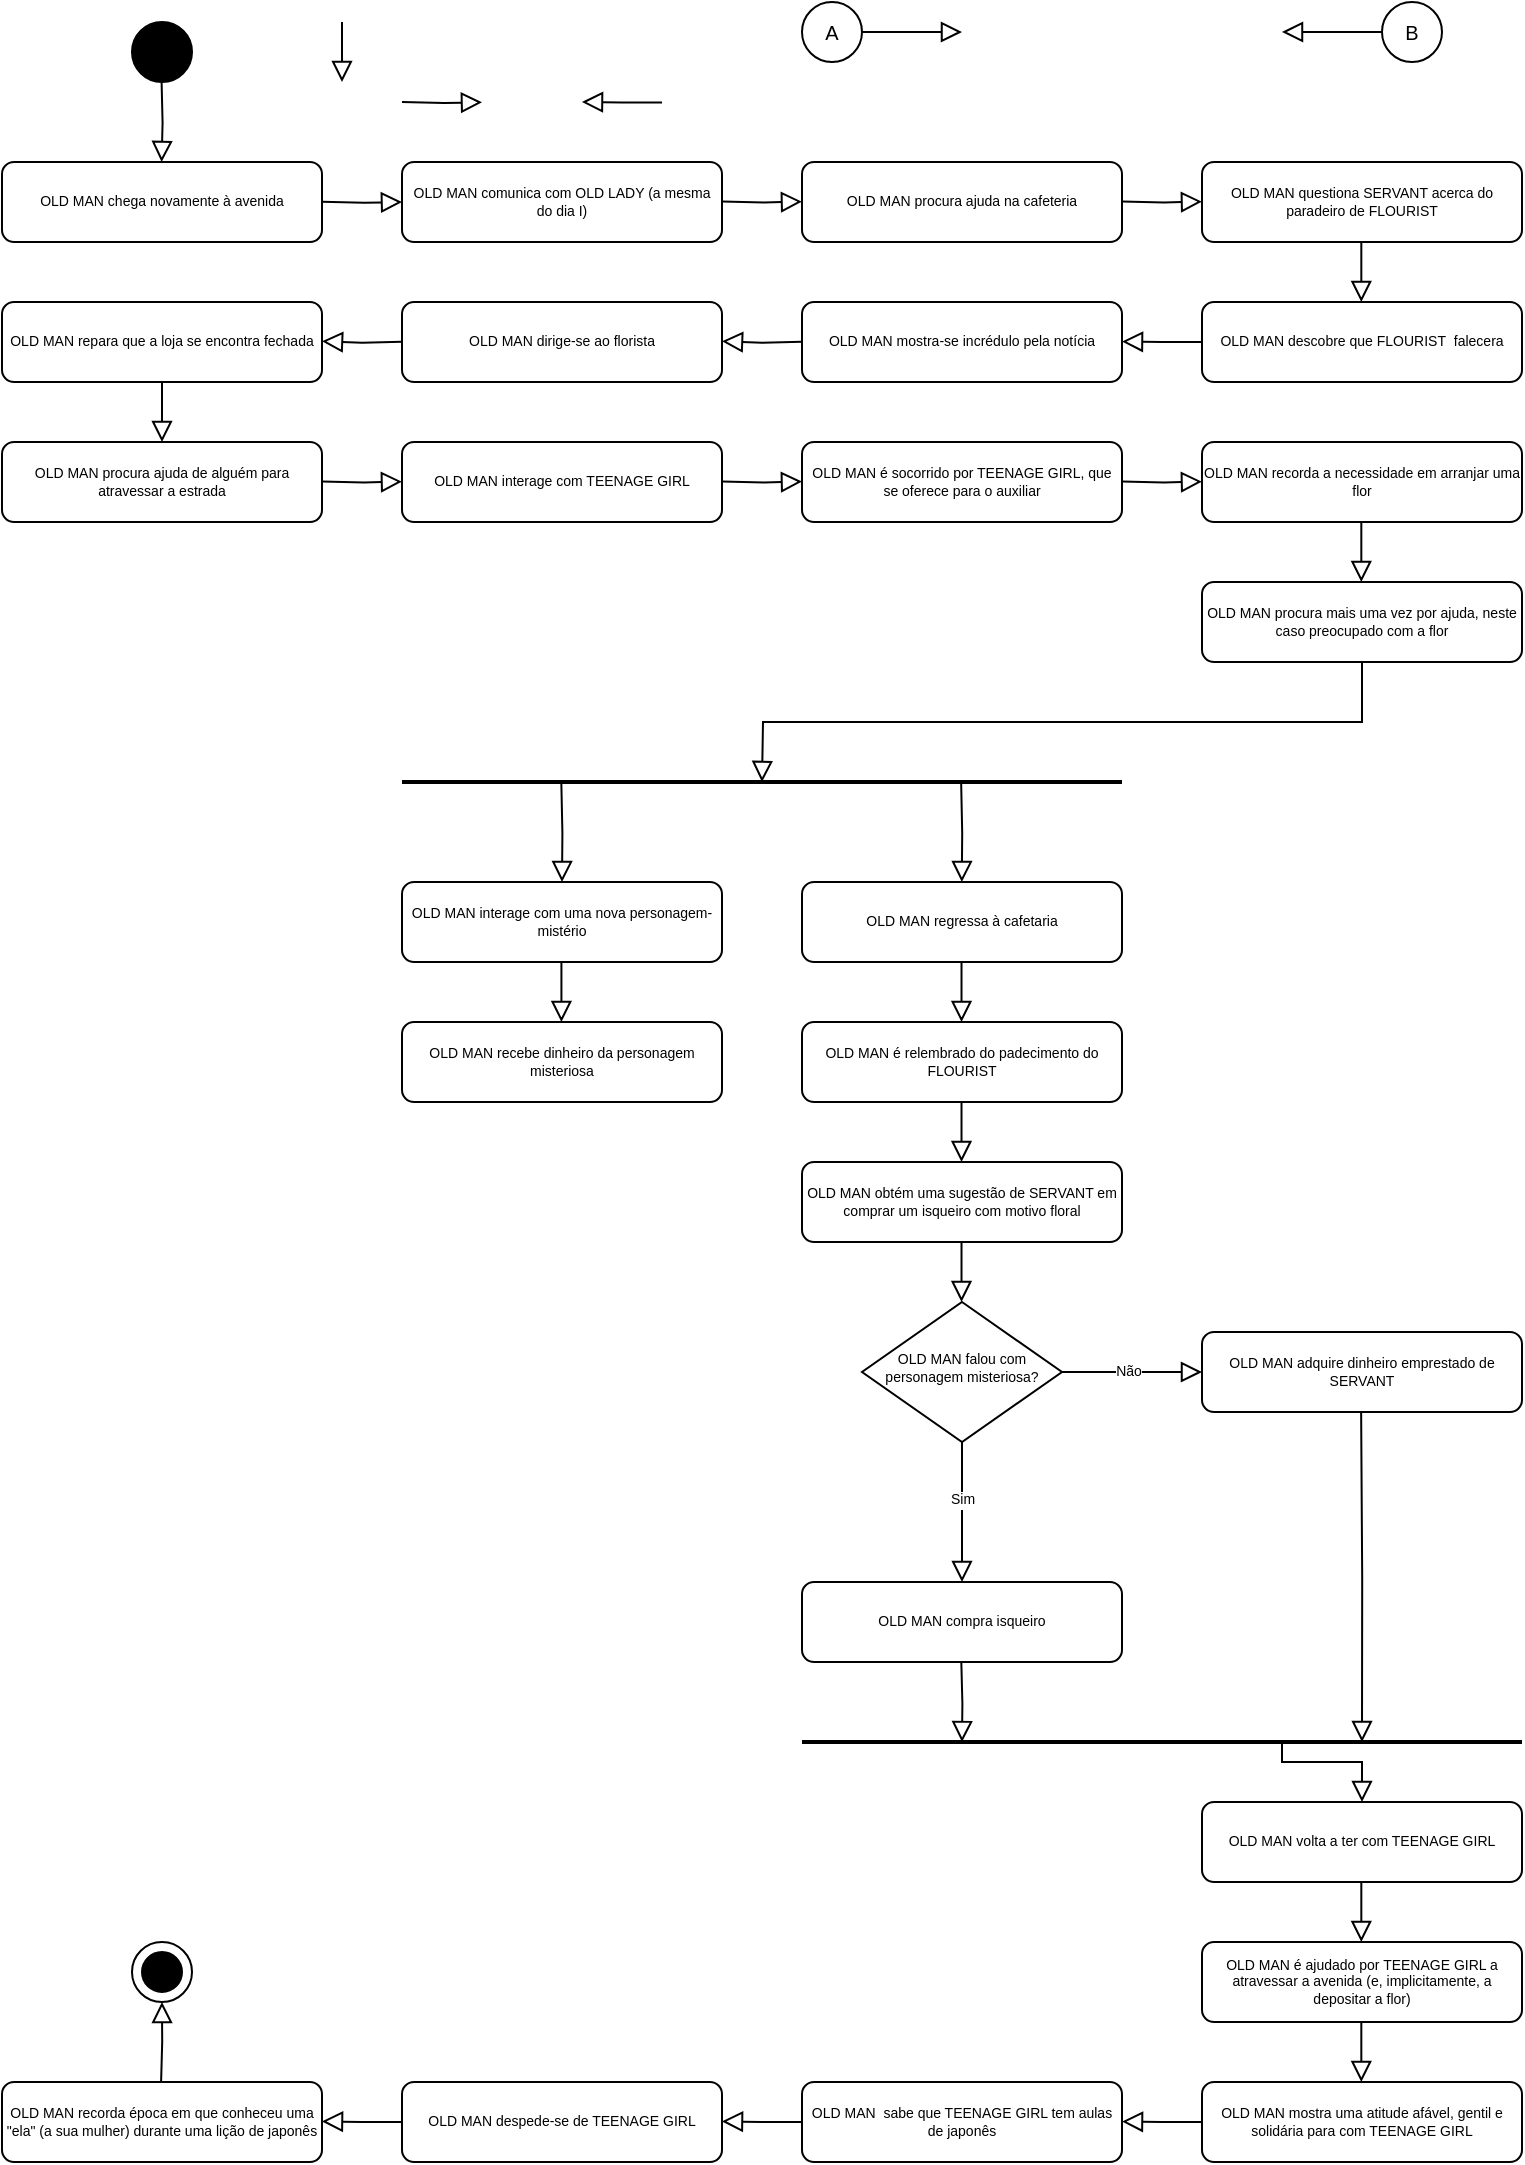 <mxfile version="21.7.5" type="device">
  <diagram name="Page-1" id="JuS9gFbNcXVkm7ylzjX6">
    <mxGraphModel dx="1393" dy="758" grid="1" gridSize="10" guides="1" tooltips="1" connect="1" arrows="1" fold="1" page="1" pageScale="1" pageWidth="850" pageHeight="1100" math="0" shadow="0">
      <root>
        <mxCell id="0" />
        <mxCell id="1" parent="0" />
        <mxCell id="ptp4onJxxCEYxqdRIcnH-1" value="OLD MAN chega novamente à avenida" style="rounded=1;whiteSpace=wrap;html=1;fontSize=7;glass=0;strokeWidth=1;shadow=0;" vertex="1" parent="1">
          <mxGeometry x="40" y="90" width="160" height="40" as="geometry" />
        </mxCell>
        <mxCell id="ptp4onJxxCEYxqdRIcnH-2" value="OLD MAN comunica com OLD LADY (a mesma do dia I)" style="rounded=1;whiteSpace=wrap;html=1;fontSize=7;glass=0;strokeWidth=1;shadow=0;" vertex="1" parent="1">
          <mxGeometry x="240" y="90" width="160" height="40" as="geometry" />
        </mxCell>
        <mxCell id="ptp4onJxxCEYxqdRIcnH-3" value="" style="rounded=0;html=1;jettySize=auto;orthogonalLoop=1;fontSize=7;endArrow=block;endFill=0;endSize=8;strokeWidth=1;shadow=0;labelBackgroundColor=none;edgeStyle=orthogonalEdgeStyle;exitX=0.5;exitY=1;exitDx=0;exitDy=0;" edge="1" parent="1">
          <mxGeometry y="20" relative="1" as="geometry">
            <mxPoint as="offset" />
            <mxPoint x="210" y="20" as="sourcePoint" />
            <mxPoint x="210" y="50" as="targetPoint" />
          </mxGeometry>
        </mxCell>
        <mxCell id="ptp4onJxxCEYxqdRIcnH-4" value="&lt;font style=&quot;font-size: 10px;&quot;&gt;A&lt;/font&gt;" style="ellipse;whiteSpace=wrap;html=1;aspect=fixed;fontSize=7;" vertex="1" parent="1">
          <mxGeometry x="440" y="10" width="30" height="30" as="geometry" />
        </mxCell>
        <mxCell id="ptp4onJxxCEYxqdRIcnH-5" value="" style="rounded=0;html=1;jettySize=auto;orthogonalLoop=1;fontSize=7;endArrow=block;endFill=0;endSize=8;strokeWidth=1;shadow=0;labelBackgroundColor=none;edgeStyle=orthogonalEdgeStyle;exitX=1;exitY=0.5;exitDx=0;exitDy=0;" edge="1" parent="1" source="ptp4onJxxCEYxqdRIcnH-4">
          <mxGeometry y="20" relative="1" as="geometry">
            <mxPoint as="offset" />
            <mxPoint x="860" y="45" as="sourcePoint" />
            <mxPoint x="520" y="25" as="targetPoint" />
          </mxGeometry>
        </mxCell>
        <mxCell id="ptp4onJxxCEYxqdRIcnH-6" value="&lt;font style=&quot;font-size: 10px;&quot;&gt;B&lt;/font&gt;" style="ellipse;whiteSpace=wrap;html=1;aspect=fixed;fontSize=7;" vertex="1" parent="1">
          <mxGeometry x="730" y="10" width="30" height="30" as="geometry" />
        </mxCell>
        <mxCell id="ptp4onJxxCEYxqdRIcnH-7" value="" style="rounded=0;html=1;jettySize=auto;orthogonalLoop=1;fontSize=7;endArrow=block;endFill=0;endSize=8;strokeWidth=1;shadow=0;labelBackgroundColor=none;edgeStyle=orthogonalEdgeStyle;exitX=0;exitY=0.5;exitDx=0;exitDy=0;entryX=1;entryY=0.5;entryDx=0;entryDy=0;" edge="1" parent="1" source="ptp4onJxxCEYxqdRIcnH-6">
          <mxGeometry y="20" relative="1" as="geometry">
            <mxPoint as="offset" />
            <mxPoint x="860" y="45" as="sourcePoint" />
            <mxPoint x="680" y="25" as="targetPoint" />
          </mxGeometry>
        </mxCell>
        <mxCell id="ptp4onJxxCEYxqdRIcnH-8" value="" style="ellipse;whiteSpace=wrap;html=1;aspect=fixed;fontSize=7;fillColor=#000000;" vertex="1" parent="1">
          <mxGeometry x="105" y="20" width="30" height="30" as="geometry" />
        </mxCell>
        <mxCell id="ptp4onJxxCEYxqdRIcnH-9" value="" style="rounded=0;html=1;jettySize=auto;orthogonalLoop=1;fontSize=7;endArrow=block;endFill=0;endSize=8;strokeWidth=1;shadow=0;labelBackgroundColor=none;edgeStyle=orthogonalEdgeStyle;" edge="1" parent="1">
          <mxGeometry y="20" relative="1" as="geometry">
            <mxPoint as="offset" />
            <mxPoint x="119.8" y="50" as="sourcePoint" />
            <mxPoint x="119.8" y="90" as="targetPoint" />
          </mxGeometry>
        </mxCell>
        <mxCell id="ptp4onJxxCEYxqdRIcnH-10" value="OLD MAN procura ajuda na cafeteria" style="rounded=1;whiteSpace=wrap;html=1;fontSize=7;glass=0;strokeWidth=1;shadow=0;" vertex="1" parent="1">
          <mxGeometry x="440" y="90" width="160" height="40" as="geometry" />
        </mxCell>
        <mxCell id="ptp4onJxxCEYxqdRIcnH-11" value="" style="rounded=0;html=1;jettySize=auto;orthogonalLoop=1;fontSize=7;endArrow=block;endFill=0;endSize=8;strokeWidth=1;shadow=0;labelBackgroundColor=none;edgeStyle=orthogonalEdgeStyle;exitX=0.5;exitY=1;exitDx=0;exitDy=0;" edge="1" parent="1">
          <mxGeometry y="20" relative="1" as="geometry">
            <mxPoint as="offset" />
            <mxPoint x="719.66" y="130" as="sourcePoint" />
            <mxPoint x="719.66" y="160" as="targetPoint" />
          </mxGeometry>
        </mxCell>
        <mxCell id="ptp4onJxxCEYxqdRIcnH-12" value="OLD MAN questiona SERVANT acerca do paradeiro de FLOURIST" style="rounded=1;whiteSpace=wrap;html=1;fontSize=7;glass=0;strokeWidth=1;shadow=0;" vertex="1" parent="1">
          <mxGeometry x="640" y="90" width="160" height="40" as="geometry" />
        </mxCell>
        <mxCell id="ptp4onJxxCEYxqdRIcnH-13" value="OLD MAN descobre que FLOURIST&amp;nbsp; falecera" style="rounded=1;whiteSpace=wrap;html=1;fontSize=7;glass=0;strokeWidth=1;shadow=0;" vertex="1" parent="1">
          <mxGeometry x="640" y="160" width="160" height="40" as="geometry" />
        </mxCell>
        <mxCell id="ptp4onJxxCEYxqdRIcnH-14" value="OLD MAN mostra-se incrédulo pela notícia" style="rounded=1;whiteSpace=wrap;html=1;fontSize=7;glass=0;strokeWidth=1;shadow=0;" vertex="1" parent="1">
          <mxGeometry x="440" y="160" width="160" height="40" as="geometry" />
        </mxCell>
        <mxCell id="ptp4onJxxCEYxqdRIcnH-15" value="OLD MAN dirige-se ao florista" style="rounded=1;whiteSpace=wrap;html=1;fontSize=7;glass=0;strokeWidth=1;shadow=0;" vertex="1" parent="1">
          <mxGeometry x="240" y="160" width="160" height="40" as="geometry" />
        </mxCell>
        <mxCell id="ptp4onJxxCEYxqdRIcnH-16" value="OLD MAN repara que a loja se encontra fechada" style="rounded=1;whiteSpace=wrap;html=1;fontSize=7;glass=0;strokeWidth=1;shadow=0;" vertex="1" parent="1">
          <mxGeometry x="40" y="160" width="160" height="40" as="geometry" />
        </mxCell>
        <mxCell id="ptp4onJxxCEYxqdRIcnH-17" value="OLD MAN procura ajuda de alguém para atravessar a estrada" style="rounded=1;whiteSpace=wrap;html=1;fontSize=7;glass=0;strokeWidth=1;shadow=0;" vertex="1" parent="1">
          <mxGeometry x="40" y="230" width="160" height="40" as="geometry" />
        </mxCell>
        <mxCell id="ptp4onJxxCEYxqdRIcnH-18" value="OLD MAN interage com TEENAGE GIRL" style="rounded=1;whiteSpace=wrap;html=1;fontSize=7;glass=0;strokeWidth=1;shadow=0;" vertex="1" parent="1">
          <mxGeometry x="240" y="230" width="160" height="40" as="geometry" />
        </mxCell>
        <mxCell id="ptp4onJxxCEYxqdRIcnH-19" value="OLD MAN é socorrido por TEENAGE GIRL, que se oferece para o auxiliar" style="rounded=1;whiteSpace=wrap;html=1;fontSize=7;glass=0;strokeWidth=1;shadow=0;" vertex="1" parent="1">
          <mxGeometry x="440" y="230" width="160" height="40" as="geometry" />
        </mxCell>
        <mxCell id="ptp4onJxxCEYxqdRIcnH-20" value="OLD MAN recorda a necessidade em arranjar uma flor" style="rounded=1;whiteSpace=wrap;html=1;fontSize=7;glass=0;strokeWidth=1;shadow=0;" vertex="1" parent="1">
          <mxGeometry x="640" y="230" width="160" height="40" as="geometry" />
        </mxCell>
        <mxCell id="ptp4onJxxCEYxqdRIcnH-21" value="" style="rounded=0;html=1;jettySize=auto;orthogonalLoop=1;fontSize=7;endArrow=block;endFill=0;endSize=8;strokeWidth=1;shadow=0;labelBackgroundColor=none;edgeStyle=orthogonalEdgeStyle;exitX=0.5;exitY=1;exitDx=0;exitDy=0;entryX=0;entryY=0.5;entryDx=0;entryDy=0;" edge="1" parent="1" target="ptp4onJxxCEYxqdRIcnH-2">
          <mxGeometry y="20" relative="1" as="geometry">
            <mxPoint as="offset" />
            <mxPoint x="200" y="109.88" as="sourcePoint" />
            <mxPoint x="230.24" y="109.88" as="targetPoint" />
          </mxGeometry>
        </mxCell>
        <mxCell id="ptp4onJxxCEYxqdRIcnH-22" value="" style="rounded=0;html=1;jettySize=auto;orthogonalLoop=1;fontSize=7;endArrow=block;endFill=0;endSize=8;strokeWidth=1;shadow=0;labelBackgroundColor=none;edgeStyle=orthogonalEdgeStyle;exitX=0.5;exitY=1;exitDx=0;exitDy=0;entryX=0;entryY=0.5;entryDx=0;entryDy=0;" edge="1" parent="1">
          <mxGeometry y="20" relative="1" as="geometry">
            <mxPoint as="offset" />
            <mxPoint x="240" y="60.0" as="sourcePoint" />
            <mxPoint x="280" y="60.12" as="targetPoint" />
          </mxGeometry>
        </mxCell>
        <mxCell id="ptp4onJxxCEYxqdRIcnH-23" value="" style="rounded=0;html=1;jettySize=auto;orthogonalLoop=1;fontSize=7;endArrow=block;endFill=0;endSize=8;strokeWidth=1;shadow=0;labelBackgroundColor=none;edgeStyle=orthogonalEdgeStyle;exitX=0.5;exitY=1;exitDx=0;exitDy=0;entryX=0;entryY=0.5;entryDx=0;entryDy=0;" edge="1" parent="1">
          <mxGeometry y="20" relative="1" as="geometry">
            <mxPoint as="offset" />
            <mxPoint x="400" y="109.7" as="sourcePoint" />
            <mxPoint x="440" y="109.82" as="targetPoint" />
          </mxGeometry>
        </mxCell>
        <mxCell id="ptp4onJxxCEYxqdRIcnH-24" value="" style="rounded=0;html=1;jettySize=auto;orthogonalLoop=1;fontSize=7;endArrow=block;endFill=0;endSize=8;strokeWidth=1;shadow=0;labelBackgroundColor=none;edgeStyle=orthogonalEdgeStyle;exitX=0.5;exitY=1;exitDx=0;exitDy=0;entryX=0;entryY=0.5;entryDx=0;entryDy=0;" edge="1" parent="1">
          <mxGeometry y="20" relative="1" as="geometry">
            <mxPoint as="offset" />
            <mxPoint x="600" y="109.71" as="sourcePoint" />
            <mxPoint x="640" y="109.83" as="targetPoint" />
          </mxGeometry>
        </mxCell>
        <mxCell id="ptp4onJxxCEYxqdRIcnH-26" value="" style="rounded=0;html=1;jettySize=auto;orthogonalLoop=1;fontSize=7;endArrow=block;endFill=0;endSize=8;strokeWidth=1;shadow=0;labelBackgroundColor=none;edgeStyle=orthogonalEdgeStyle;exitX=0;exitY=0.5;exitDx=0;exitDy=0;" edge="1" parent="1" source="ptp4onJxxCEYxqdRIcnH-13">
          <mxGeometry y="20" relative="1" as="geometry">
            <mxPoint as="offset" />
            <mxPoint x="630" y="179.76" as="sourcePoint" />
            <mxPoint x="600" y="179.76" as="targetPoint" />
          </mxGeometry>
        </mxCell>
        <mxCell id="ptp4onJxxCEYxqdRIcnH-27" value="" style="rounded=0;html=1;jettySize=auto;orthogonalLoop=1;fontSize=7;endArrow=block;endFill=0;endSize=8;strokeWidth=1;shadow=0;labelBackgroundColor=none;edgeStyle=orthogonalEdgeStyle;exitX=0;exitY=0.5;exitDx=0;exitDy=0;" edge="1" parent="1">
          <mxGeometry y="20" relative="1" as="geometry">
            <mxPoint as="offset" />
            <mxPoint x="370" y="60.24" as="sourcePoint" />
            <mxPoint x="330" y="60" as="targetPoint" />
            <Array as="points">
              <mxPoint x="350" y="60" />
            </Array>
          </mxGeometry>
        </mxCell>
        <mxCell id="ptp4onJxxCEYxqdRIcnH-28" value="" style="rounded=0;html=1;jettySize=auto;orthogonalLoop=1;fontSize=7;endArrow=block;endFill=0;endSize=8;strokeWidth=1;shadow=0;labelBackgroundColor=none;edgeStyle=orthogonalEdgeStyle;exitX=0;exitY=0.5;exitDx=0;exitDy=0;" edge="1" parent="1">
          <mxGeometry y="20" relative="1" as="geometry">
            <mxPoint as="offset" />
            <mxPoint x="440" y="179.88" as="sourcePoint" />
            <mxPoint x="400" y="179.64" as="targetPoint" />
          </mxGeometry>
        </mxCell>
        <mxCell id="ptp4onJxxCEYxqdRIcnH-29" value="" style="rounded=0;html=1;jettySize=auto;orthogonalLoop=1;fontSize=7;endArrow=block;endFill=0;endSize=8;strokeWidth=1;shadow=0;labelBackgroundColor=none;edgeStyle=orthogonalEdgeStyle;exitX=0;exitY=0.5;exitDx=0;exitDy=0;" edge="1" parent="1">
          <mxGeometry y="20" relative="1" as="geometry">
            <mxPoint as="offset" />
            <mxPoint x="240" y="179.86" as="sourcePoint" />
            <mxPoint x="200" y="179.62" as="targetPoint" />
          </mxGeometry>
        </mxCell>
        <mxCell id="ptp4onJxxCEYxqdRIcnH-30" value="" style="rounded=0;html=1;jettySize=auto;orthogonalLoop=1;fontSize=7;endArrow=block;endFill=0;endSize=8;strokeWidth=1;shadow=0;labelBackgroundColor=none;edgeStyle=orthogonalEdgeStyle;exitX=0.5;exitY=1;exitDx=0;exitDy=0;" edge="1" parent="1">
          <mxGeometry y="20" relative="1" as="geometry">
            <mxPoint as="offset" />
            <mxPoint x="120" y="200" as="sourcePoint" />
            <mxPoint x="120" y="230" as="targetPoint" />
          </mxGeometry>
        </mxCell>
        <mxCell id="ptp4onJxxCEYxqdRIcnH-31" value="" style="rounded=0;html=1;jettySize=auto;orthogonalLoop=1;fontSize=7;endArrow=block;endFill=0;endSize=8;strokeWidth=1;shadow=0;labelBackgroundColor=none;edgeStyle=orthogonalEdgeStyle;exitX=0.5;exitY=1;exitDx=0;exitDy=0;entryX=0;entryY=0.5;entryDx=0;entryDy=0;" edge="1" parent="1">
          <mxGeometry y="20" relative="1" as="geometry">
            <mxPoint as="offset" />
            <mxPoint x="200" y="249.7" as="sourcePoint" />
            <mxPoint x="240" y="249.82" as="targetPoint" />
          </mxGeometry>
        </mxCell>
        <mxCell id="ptp4onJxxCEYxqdRIcnH-32" value="" style="rounded=0;html=1;jettySize=auto;orthogonalLoop=1;fontSize=7;endArrow=block;endFill=0;endSize=8;strokeWidth=1;shadow=0;labelBackgroundColor=none;edgeStyle=orthogonalEdgeStyle;exitX=0.5;exitY=1;exitDx=0;exitDy=0;entryX=0;entryY=0.5;entryDx=0;entryDy=0;" edge="1" parent="1">
          <mxGeometry y="20" relative="1" as="geometry">
            <mxPoint as="offset" />
            <mxPoint x="400" y="249.69" as="sourcePoint" />
            <mxPoint x="440" y="249.81" as="targetPoint" />
          </mxGeometry>
        </mxCell>
        <mxCell id="ptp4onJxxCEYxqdRIcnH-33" value="" style="rounded=0;html=1;jettySize=auto;orthogonalLoop=1;fontSize=7;endArrow=block;endFill=0;endSize=8;strokeWidth=1;shadow=0;labelBackgroundColor=none;edgeStyle=orthogonalEdgeStyle;exitX=0.5;exitY=1;exitDx=0;exitDy=0;entryX=0;entryY=0.5;entryDx=0;entryDy=0;" edge="1" parent="1">
          <mxGeometry y="20" relative="1" as="geometry">
            <mxPoint as="offset" />
            <mxPoint x="600" y="249.7" as="sourcePoint" />
            <mxPoint x="640" y="249.82" as="targetPoint" />
          </mxGeometry>
        </mxCell>
        <mxCell id="ptp4onJxxCEYxqdRIcnH-34" value="" style="rounded=0;html=1;jettySize=auto;orthogonalLoop=1;fontSize=7;endArrow=block;endFill=0;endSize=8;strokeWidth=1;shadow=0;labelBackgroundColor=none;edgeStyle=orthogonalEdgeStyle;exitX=0.5;exitY=1;exitDx=0;exitDy=0;" edge="1" parent="1">
          <mxGeometry y="20" relative="1" as="geometry">
            <mxPoint as="offset" />
            <mxPoint x="719.66" y="270" as="sourcePoint" />
            <mxPoint x="719.66" y="300" as="targetPoint" />
          </mxGeometry>
        </mxCell>
        <mxCell id="ptp4onJxxCEYxqdRIcnH-35" value="OLD MAN procura mais uma vez por ajuda, neste caso preocupado com a flor" style="rounded=1;whiteSpace=wrap;html=1;fontSize=7;glass=0;strokeWidth=1;shadow=0;" vertex="1" parent="1">
          <mxGeometry x="640" y="300" width="160" height="40" as="geometry" />
        </mxCell>
        <mxCell id="ptp4onJxxCEYxqdRIcnH-36" value="OLD MAN interage com uma nova personagem-mistério" style="rounded=1;whiteSpace=wrap;html=1;fontSize=7;glass=0;strokeWidth=1;shadow=0;" vertex="1" parent="1">
          <mxGeometry x="240" y="450" width="160" height="40" as="geometry" />
        </mxCell>
        <mxCell id="ptp4onJxxCEYxqdRIcnH-37" value="" style="shape=link;html=1;rounded=0;width=-0.968;fontSize=7;" edge="1" parent="1">
          <mxGeometry width="100" relative="1" as="geometry">
            <mxPoint x="240" y="400" as="sourcePoint" />
            <mxPoint x="600" y="400" as="targetPoint" />
          </mxGeometry>
        </mxCell>
        <mxCell id="ptp4onJxxCEYxqdRIcnH-38" value="OLD MAN regressa à cafetaria" style="rounded=1;whiteSpace=wrap;html=1;fontSize=7;glass=0;strokeWidth=1;shadow=0;" vertex="1" parent="1">
          <mxGeometry x="440" y="450" width="160" height="40" as="geometry" />
        </mxCell>
        <mxCell id="ptp4onJxxCEYxqdRIcnH-39" value="" style="rounded=0;html=1;jettySize=auto;orthogonalLoop=1;fontSize=7;endArrow=block;endFill=0;endSize=8;strokeWidth=1;shadow=0;labelBackgroundColor=none;edgeStyle=orthogonalEdgeStyle;entryX=0.5;entryY=0;entryDx=0;entryDy=0;" edge="1" parent="1" target="ptp4onJxxCEYxqdRIcnH-36">
          <mxGeometry y="20" relative="1" as="geometry">
            <mxPoint as="offset" />
            <mxPoint x="319.66" y="400" as="sourcePoint" />
            <mxPoint x="319.66" y="440" as="targetPoint" />
          </mxGeometry>
        </mxCell>
        <mxCell id="ptp4onJxxCEYxqdRIcnH-40" value="" style="rounded=0;html=1;jettySize=auto;orthogonalLoop=1;fontSize=7;endArrow=block;endFill=0;endSize=8;strokeWidth=1;shadow=0;labelBackgroundColor=none;edgeStyle=orthogonalEdgeStyle;entryX=0.5;entryY=0;entryDx=0;entryDy=0;" edge="1" parent="1">
          <mxGeometry y="20" relative="1" as="geometry">
            <mxPoint as="offset" />
            <mxPoint x="519.57" y="400" as="sourcePoint" />
            <mxPoint x="519.91" y="450" as="targetPoint" />
          </mxGeometry>
        </mxCell>
        <mxCell id="ptp4onJxxCEYxqdRIcnH-41" value="" style="rounded=0;html=1;jettySize=auto;orthogonalLoop=1;fontSize=7;endArrow=block;endFill=0;endSize=8;strokeWidth=1;shadow=0;labelBackgroundColor=none;edgeStyle=orthogonalEdgeStyle;exitX=0.5;exitY=1;exitDx=0;exitDy=0;" edge="1" parent="1" source="ptp4onJxxCEYxqdRIcnH-35">
          <mxGeometry y="20" relative="1" as="geometry">
            <mxPoint as="offset" />
            <mxPoint x="720" y="360" as="sourcePoint" />
            <mxPoint x="420.0" y="400" as="targetPoint" />
          </mxGeometry>
        </mxCell>
        <mxCell id="ptp4onJxxCEYxqdRIcnH-42" value="OLD MAN recebe dinheiro da personagem misteriosa" style="rounded=1;whiteSpace=wrap;html=1;fontSize=7;glass=0;strokeWidth=1;shadow=0;" vertex="1" parent="1">
          <mxGeometry x="240" y="520" width="160" height="40" as="geometry" />
        </mxCell>
        <mxCell id="ptp4onJxxCEYxqdRIcnH-43" value="" style="rounded=0;html=1;jettySize=auto;orthogonalLoop=1;fontSize=7;endArrow=block;endFill=0;endSize=8;strokeWidth=1;shadow=0;labelBackgroundColor=none;edgeStyle=orthogonalEdgeStyle;exitX=0.5;exitY=1;exitDx=0;exitDy=0;" edge="1" parent="1">
          <mxGeometry y="20" relative="1" as="geometry">
            <mxPoint as="offset" />
            <mxPoint x="319.71" y="490" as="sourcePoint" />
            <mxPoint x="319.71" y="520" as="targetPoint" />
          </mxGeometry>
        </mxCell>
        <mxCell id="ptp4onJxxCEYxqdRIcnH-44" value="OLD MAN é relembrado do padecimento do FLOURIST" style="rounded=1;whiteSpace=wrap;html=1;fontSize=7;glass=0;strokeWidth=1;shadow=0;" vertex="1" parent="1">
          <mxGeometry x="440" y="520" width="160" height="40" as="geometry" />
        </mxCell>
        <mxCell id="ptp4onJxxCEYxqdRIcnH-45" value="OLD MAN obtém uma sugestão de SERVANT em comprar um isqueiro com motivo floral" style="rounded=1;whiteSpace=wrap;html=1;fontSize=7;glass=0;strokeWidth=1;shadow=0;" vertex="1" parent="1">
          <mxGeometry x="440" y="590" width="160" height="40" as="geometry" />
        </mxCell>
        <mxCell id="ptp4onJxxCEYxqdRIcnH-47" value="" style="rounded=0;html=1;jettySize=auto;orthogonalLoop=1;fontSize=7;endArrow=block;endFill=0;endSize=8;strokeWidth=1;shadow=0;labelBackgroundColor=none;edgeStyle=orthogonalEdgeStyle;exitX=0.5;exitY=1;exitDx=0;exitDy=0;" edge="1" parent="1">
          <mxGeometry y="20" relative="1" as="geometry">
            <mxPoint as="offset" />
            <mxPoint x="519.76" y="490" as="sourcePoint" />
            <mxPoint x="519.76" y="520" as="targetPoint" />
          </mxGeometry>
        </mxCell>
        <mxCell id="ptp4onJxxCEYxqdRIcnH-48" value="" style="rounded=0;html=1;jettySize=auto;orthogonalLoop=1;fontSize=7;endArrow=block;endFill=0;endSize=8;strokeWidth=1;shadow=0;labelBackgroundColor=none;edgeStyle=orthogonalEdgeStyle;exitX=0.5;exitY=1;exitDx=0;exitDy=0;" edge="1" parent="1">
          <mxGeometry y="20" relative="1" as="geometry">
            <mxPoint as="offset" />
            <mxPoint x="519.76" y="560" as="sourcePoint" />
            <mxPoint x="519.76" y="590" as="targetPoint" />
          </mxGeometry>
        </mxCell>
        <mxCell id="ptp4onJxxCEYxqdRIcnH-49" value="" style="rounded=0;html=1;jettySize=auto;orthogonalLoop=1;fontSize=7;endArrow=block;endFill=0;endSize=8;strokeWidth=1;shadow=0;labelBackgroundColor=none;edgeStyle=orthogonalEdgeStyle;exitX=0.5;exitY=1;exitDx=0;exitDy=0;" edge="1" parent="1">
          <mxGeometry y="20" relative="1" as="geometry">
            <mxPoint as="offset" />
            <mxPoint x="519.76" y="630" as="sourcePoint" />
            <mxPoint x="519.76" y="660" as="targetPoint" />
          </mxGeometry>
        </mxCell>
        <mxCell id="ptp4onJxxCEYxqdRIcnH-50" value="&lt;font style=&quot;font-size: 7px;&quot;&gt;OLD MAN falou com personagem misteriosa?&lt;/font&gt;" style="rhombus;whiteSpace=wrap;html=1;shadow=0;fontFamily=Helvetica;fontSize=7;align=center;strokeWidth=1;spacing=6;spacingTop=-4;" vertex="1" parent="1">
          <mxGeometry x="470" y="660" width="100" height="70" as="geometry" />
        </mxCell>
        <mxCell id="ptp4onJxxCEYxqdRIcnH-51" value="" style="rounded=0;html=1;jettySize=auto;orthogonalLoop=1;fontSize=7;endArrow=block;endFill=0;endSize=8;strokeWidth=1;shadow=0;labelBackgroundColor=none;edgeStyle=orthogonalEdgeStyle;" edge="1" parent="1">
          <mxGeometry y="20" relative="1" as="geometry">
            <mxPoint as="offset" />
            <mxPoint x="520" y="730" as="sourcePoint" />
            <mxPoint x="520" y="800" as="targetPoint" />
          </mxGeometry>
        </mxCell>
        <mxCell id="ptp4onJxxCEYxqdRIcnH-52" value="&lt;font style=&quot;font-size: 7px;&quot;&gt;Sim&lt;br&gt;&lt;/font&gt;" style="edgeLabel;html=1;align=center;verticalAlign=middle;resizable=0;points=[];fontSize=7;" vertex="1" connectable="0" parent="ptp4onJxxCEYxqdRIcnH-51">
          <mxGeometry x="0.703" relative="1" as="geometry">
            <mxPoint y="-31" as="offset" />
          </mxGeometry>
        </mxCell>
        <mxCell id="ptp4onJxxCEYxqdRIcnH-53" value="" style="rounded=0;html=1;jettySize=auto;orthogonalLoop=1;fontSize=7;endArrow=block;endFill=0;endSize=8;strokeWidth=1;shadow=0;labelBackgroundColor=none;edgeStyle=orthogonalEdgeStyle;exitX=1;exitY=0.5;exitDx=0;exitDy=0;entryX=0;entryY=0.5;entryDx=0;entryDy=0;" edge="1" parent="1" source="ptp4onJxxCEYxqdRIcnH-50" target="ptp4onJxxCEYxqdRIcnH-55">
          <mxGeometry y="20" relative="1" as="geometry">
            <mxPoint as="offset" />
            <mxPoint x="630" y="645" as="sourcePoint" />
            <mxPoint x="625" y="695" as="targetPoint" />
            <Array as="points" />
          </mxGeometry>
        </mxCell>
        <mxCell id="ptp4onJxxCEYxqdRIcnH-54" value="&lt;font style=&quot;font-size: 7px;&quot;&gt;Não&lt;/font&gt;" style="edgeLabel;html=1;align=center;verticalAlign=middle;resizable=0;points=[];fontSize=7;" vertex="1" connectable="0" parent="ptp4onJxxCEYxqdRIcnH-53">
          <mxGeometry x="0.703" relative="1" as="geometry">
            <mxPoint x="-27" as="offset" />
          </mxGeometry>
        </mxCell>
        <mxCell id="ptp4onJxxCEYxqdRIcnH-55" value="OLD MAN adquire dinheiro emprestado de SERVANT" style="rounded=1;whiteSpace=wrap;html=1;fontSize=7;glass=0;strokeWidth=1;shadow=0;" vertex="1" parent="1">
          <mxGeometry x="640" y="675" width="160" height="40" as="geometry" />
        </mxCell>
        <mxCell id="ptp4onJxxCEYxqdRIcnH-56" value="OLD MAN compra isqueiro" style="rounded=1;whiteSpace=wrap;html=1;fontSize=7;glass=0;strokeWidth=1;shadow=0;" vertex="1" parent="1">
          <mxGeometry x="440" y="800" width="160" height="40" as="geometry" />
        </mxCell>
        <mxCell id="ptp4onJxxCEYxqdRIcnH-57" value="" style="shape=link;html=1;rounded=0;width=-0.968;fontSize=7;" edge="1" parent="1">
          <mxGeometry width="100" relative="1" as="geometry">
            <mxPoint x="440" y="880" as="sourcePoint" />
            <mxPoint x="800" y="880" as="targetPoint" />
          </mxGeometry>
        </mxCell>
        <mxCell id="ptp4onJxxCEYxqdRIcnH-58" value="" style="rounded=0;html=1;jettySize=auto;orthogonalLoop=1;fontSize=7;endArrow=block;endFill=0;endSize=8;strokeWidth=1;shadow=0;labelBackgroundColor=none;edgeStyle=orthogonalEdgeStyle;exitX=0.5;exitY=1;exitDx=0;exitDy=0;" edge="1" parent="1">
          <mxGeometry y="20" relative="1" as="geometry">
            <mxPoint as="offset" />
            <mxPoint x="519.66" y="840" as="sourcePoint" />
            <mxPoint x="520" y="880" as="targetPoint" />
          </mxGeometry>
        </mxCell>
        <mxCell id="ptp4onJxxCEYxqdRIcnH-59" value="" style="rounded=0;html=1;jettySize=auto;orthogonalLoop=1;fontSize=7;endArrow=block;endFill=0;endSize=8;strokeWidth=1;shadow=0;labelBackgroundColor=none;edgeStyle=orthogonalEdgeStyle;exitX=0.5;exitY=1;exitDx=0;exitDy=0;" edge="1" parent="1">
          <mxGeometry y="20" relative="1" as="geometry">
            <mxPoint as="offset" />
            <mxPoint x="719.57" y="715" as="sourcePoint" />
            <mxPoint x="720" y="880" as="targetPoint" />
          </mxGeometry>
        </mxCell>
        <mxCell id="ptp4onJxxCEYxqdRIcnH-60" value="" style="rounded=0;html=1;jettySize=auto;orthogonalLoop=1;fontSize=7;endArrow=block;endFill=0;endSize=8;strokeWidth=1;shadow=0;labelBackgroundColor=none;edgeStyle=orthogonalEdgeStyle;exitX=0.5;exitY=1;exitDx=0;exitDy=0;entryX=0.5;entryY=0;entryDx=0;entryDy=0;" edge="1" parent="1" target="ptp4onJxxCEYxqdRIcnH-61">
          <mxGeometry y="20" relative="1" as="geometry">
            <mxPoint as="offset" />
            <mxPoint x="680" y="880" as="sourcePoint" />
            <mxPoint x="680" y="910" as="targetPoint" />
            <Array as="points">
              <mxPoint x="680" y="890" />
              <mxPoint x="720" y="890" />
            </Array>
          </mxGeometry>
        </mxCell>
        <mxCell id="ptp4onJxxCEYxqdRIcnH-61" value="OLD MAN volta a ter com TEENAGE GIRL" style="rounded=1;whiteSpace=wrap;html=1;fontSize=7;glass=0;strokeWidth=1;shadow=0;" vertex="1" parent="1">
          <mxGeometry x="640" y="910" width="160" height="40" as="geometry" />
        </mxCell>
        <mxCell id="ptp4onJxxCEYxqdRIcnH-62" value="OLD MAN é ajudado por TEENAGE GIRL a atravessar a avenida (e, implicitamente, a depositar a flor)" style="rounded=1;whiteSpace=wrap;html=1;fontSize=7;glass=0;strokeWidth=1;shadow=0;" vertex="1" parent="1">
          <mxGeometry x="640" y="980" width="160" height="40" as="geometry" />
        </mxCell>
        <mxCell id="ptp4onJxxCEYxqdRIcnH-63" value="" style="rounded=0;html=1;jettySize=auto;orthogonalLoop=1;fontSize=7;endArrow=block;endFill=0;endSize=8;strokeWidth=1;shadow=0;labelBackgroundColor=none;edgeStyle=orthogonalEdgeStyle;exitX=0.5;exitY=1;exitDx=0;exitDy=0;" edge="1" parent="1">
          <mxGeometry y="20" relative="1" as="geometry">
            <mxPoint as="offset" />
            <mxPoint x="719.66" y="950" as="sourcePoint" />
            <mxPoint x="719.66" y="980" as="targetPoint" />
          </mxGeometry>
        </mxCell>
        <mxCell id="ptp4onJxxCEYxqdRIcnH-64" value="OLD MAN mostra uma atitude afável, gentil e solidária para com TEENAGE GIRL" style="rounded=1;whiteSpace=wrap;html=1;fontSize=7;glass=0;strokeWidth=1;shadow=0;" vertex="1" parent="1">
          <mxGeometry x="640" y="1050" width="160" height="40" as="geometry" />
        </mxCell>
        <mxCell id="ptp4onJxxCEYxqdRIcnH-65" value="" style="rounded=0;html=1;jettySize=auto;orthogonalLoop=1;fontSize=7;endArrow=block;endFill=0;endSize=8;strokeWidth=1;shadow=0;labelBackgroundColor=none;edgeStyle=orthogonalEdgeStyle;exitX=0.5;exitY=1;exitDx=0;exitDy=0;" edge="1" parent="1">
          <mxGeometry y="20" relative="1" as="geometry">
            <mxPoint as="offset" />
            <mxPoint x="719.66" y="1020" as="sourcePoint" />
            <mxPoint x="719.66" y="1050" as="targetPoint" />
          </mxGeometry>
        </mxCell>
        <mxCell id="ptp4onJxxCEYxqdRIcnH-68" value="" style="rounded=0;html=1;jettySize=auto;orthogonalLoop=1;fontSize=7;endArrow=block;endFill=0;endSize=8;strokeWidth=1;shadow=0;labelBackgroundColor=none;edgeStyle=orthogonalEdgeStyle;exitX=0;exitY=0.5;exitDx=0;exitDy=0;" edge="1" parent="1">
          <mxGeometry y="20" relative="1" as="geometry">
            <mxPoint as="offset" />
            <mxPoint x="640" y="1070" as="sourcePoint" />
            <mxPoint x="600" y="1069.76" as="targetPoint" />
            <Array as="points">
              <mxPoint x="620" y="1069.76" />
            </Array>
          </mxGeometry>
        </mxCell>
        <mxCell id="ptp4onJxxCEYxqdRIcnH-69" value="OLD MAN&amp;nbsp; sabe que TEENAGE GIRL tem aulas de japonês" style="rounded=1;whiteSpace=wrap;html=1;fontSize=7;glass=0;strokeWidth=1;shadow=0;" vertex="1" parent="1">
          <mxGeometry x="440" y="1050" width="160" height="40" as="geometry" />
        </mxCell>
        <mxCell id="ptp4onJxxCEYxqdRIcnH-70" value="OLD MAN despede-se de TEENAGE GIRL" style="rounded=1;whiteSpace=wrap;html=1;fontSize=7;glass=0;strokeWidth=1;shadow=0;" vertex="1" parent="1">
          <mxGeometry x="240" y="1050" width="160" height="40" as="geometry" />
        </mxCell>
        <mxCell id="ptp4onJxxCEYxqdRIcnH-71" value="OLD MAN recorda época em que conheceu uma &quot;ela&quot; (a sua mulher) durante uma lição de japonês" style="rounded=1;whiteSpace=wrap;html=1;fontSize=7;glass=0;strokeWidth=1;shadow=0;" vertex="1" parent="1">
          <mxGeometry x="40" y="1050" width="160" height="40" as="geometry" />
        </mxCell>
        <mxCell id="ptp4onJxxCEYxqdRIcnH-72" value="" style="rounded=0;html=1;jettySize=auto;orthogonalLoop=1;fontSize=7;endArrow=block;endFill=0;endSize=8;strokeWidth=1;shadow=0;labelBackgroundColor=none;edgeStyle=orthogonalEdgeStyle;exitX=0;exitY=0.5;exitDx=0;exitDy=0;" edge="1" parent="1">
          <mxGeometry y="20" relative="1" as="geometry">
            <mxPoint as="offset" />
            <mxPoint x="440" y="1069.95" as="sourcePoint" />
            <mxPoint x="400" y="1069.71" as="targetPoint" />
            <Array as="points">
              <mxPoint x="420" y="1069.71" />
            </Array>
          </mxGeometry>
        </mxCell>
        <mxCell id="ptp4onJxxCEYxqdRIcnH-73" value="" style="rounded=0;html=1;jettySize=auto;orthogonalLoop=1;fontSize=7;endArrow=block;endFill=0;endSize=8;strokeWidth=1;shadow=0;labelBackgroundColor=none;edgeStyle=orthogonalEdgeStyle;exitX=0;exitY=0.5;exitDx=0;exitDy=0;" edge="1" parent="1">
          <mxGeometry y="20" relative="1" as="geometry">
            <mxPoint as="offset" />
            <mxPoint x="240" y="1069.95" as="sourcePoint" />
            <mxPoint x="200" y="1069.71" as="targetPoint" />
            <Array as="points">
              <mxPoint x="220" y="1069.71" />
            </Array>
          </mxGeometry>
        </mxCell>
        <mxCell id="ptp4onJxxCEYxqdRIcnH-74" value="" style="ellipse;whiteSpace=wrap;html=1;aspect=fixed;fontSize=7;" vertex="1" parent="1">
          <mxGeometry x="105" y="980" width="30" height="30" as="geometry" />
        </mxCell>
        <mxCell id="ptp4onJxxCEYxqdRIcnH-75" value="" style="ellipse;whiteSpace=wrap;html=1;aspect=fixed;fontSize=7;fillColor=#000000;" vertex="1" parent="1">
          <mxGeometry x="110" y="985" width="20" height="20" as="geometry" />
        </mxCell>
        <mxCell id="ptp4onJxxCEYxqdRIcnH-76" value="" style="rounded=0;html=1;jettySize=auto;orthogonalLoop=1;fontSize=7;endArrow=block;endFill=0;endSize=8;strokeWidth=1;shadow=0;labelBackgroundColor=none;edgeStyle=orthogonalEdgeStyle;exitX=0.5;exitY=1;exitDx=0;exitDy=0;" edge="1" parent="1">
          <mxGeometry y="20" relative="1" as="geometry">
            <mxPoint as="offset" />
            <mxPoint x="119.55" y="1050" as="sourcePoint" />
            <mxPoint x="119.98" y="1010" as="targetPoint" />
          </mxGeometry>
        </mxCell>
      </root>
    </mxGraphModel>
  </diagram>
</mxfile>
